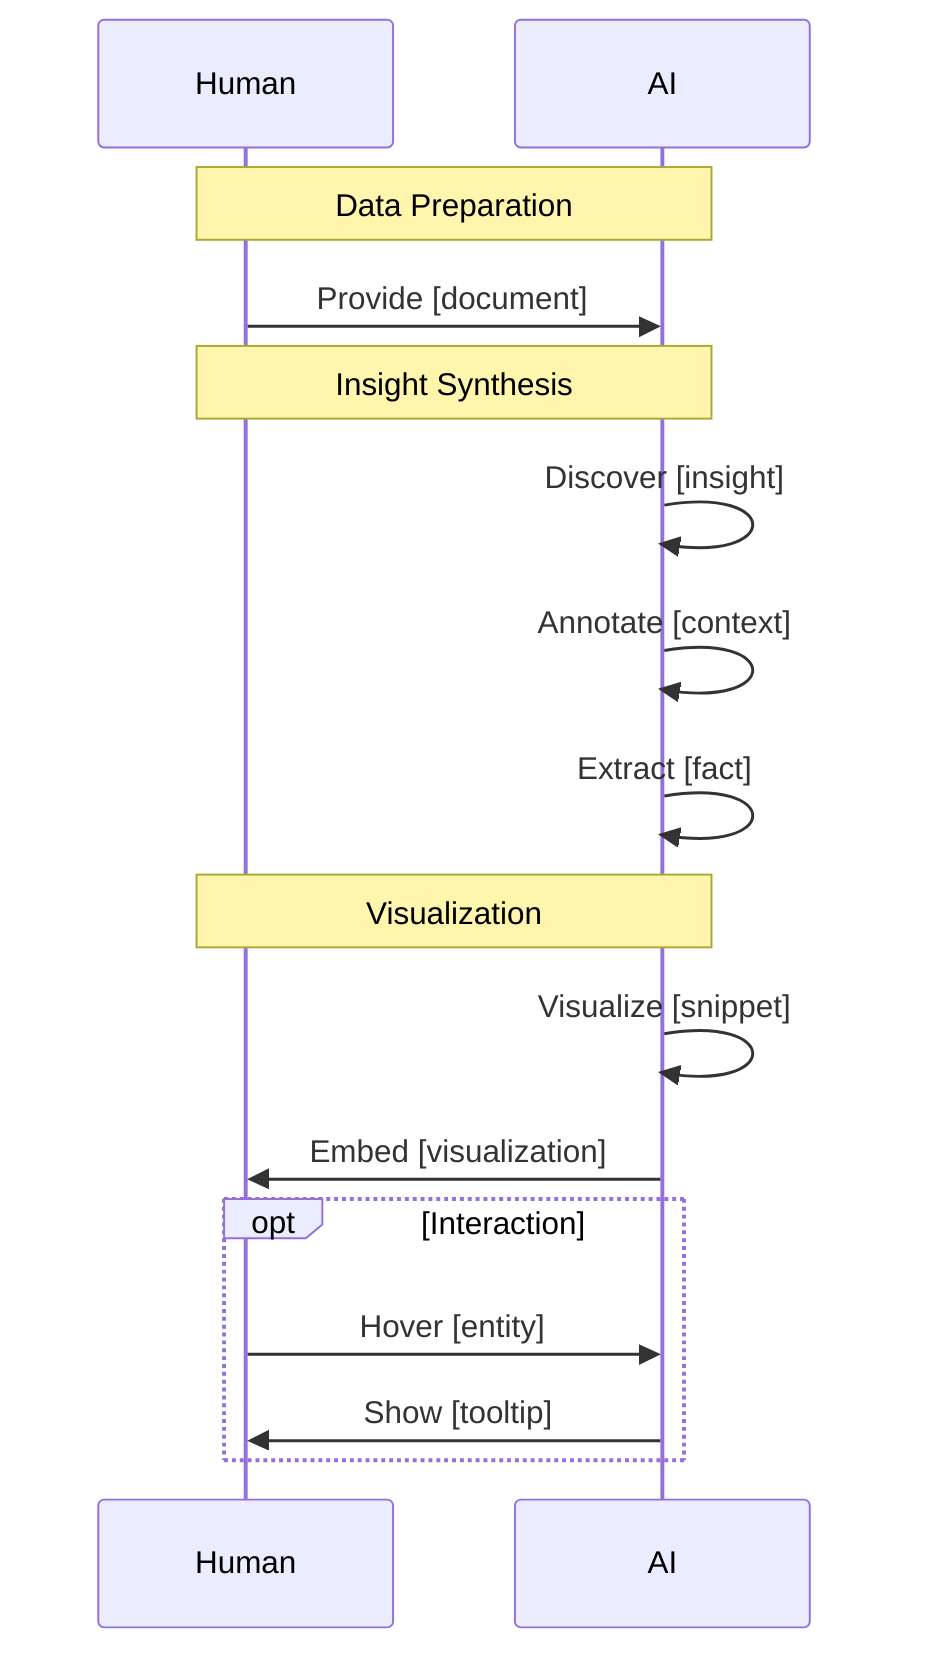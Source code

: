 sequenceDiagram
    participant H as Human
    participant A as AI

    note over H,A: Data Preparation
    H ->> A: Provide [document]

    note over H,A: Insight Synthesis
    A ->> A: Discover [insight]
    A ->> A: Annotate [context]
    A ->> A: Extract [fact]

    note over H,A: Visualization
    A ->> A: Visualize [snippet]
    A ->> H: Embed [visualization]
    opt Interaction
        H ->> A: Hover [entity]
        A ->> H: Show [tooltip]
    end